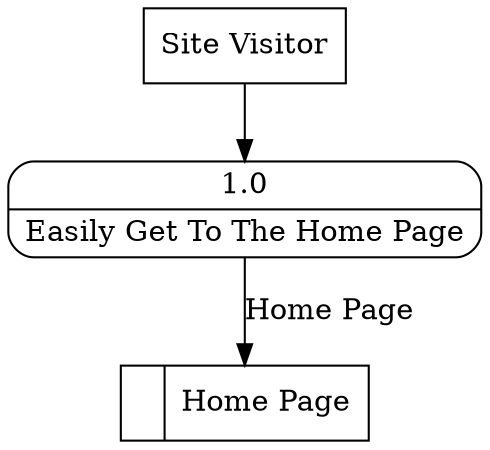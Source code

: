 digraph dfd2{ 
node[shape=record]
200 [label="<f0>  |<f1> Home Page " ];
201 [label="Site Visitor" shape=box];
202 [label="{<f0> 1.0|<f1> Easily Get To The Home Page }" shape=Mrecord];
201 -> 202
202 -> 200 [label="Home Page"]
}